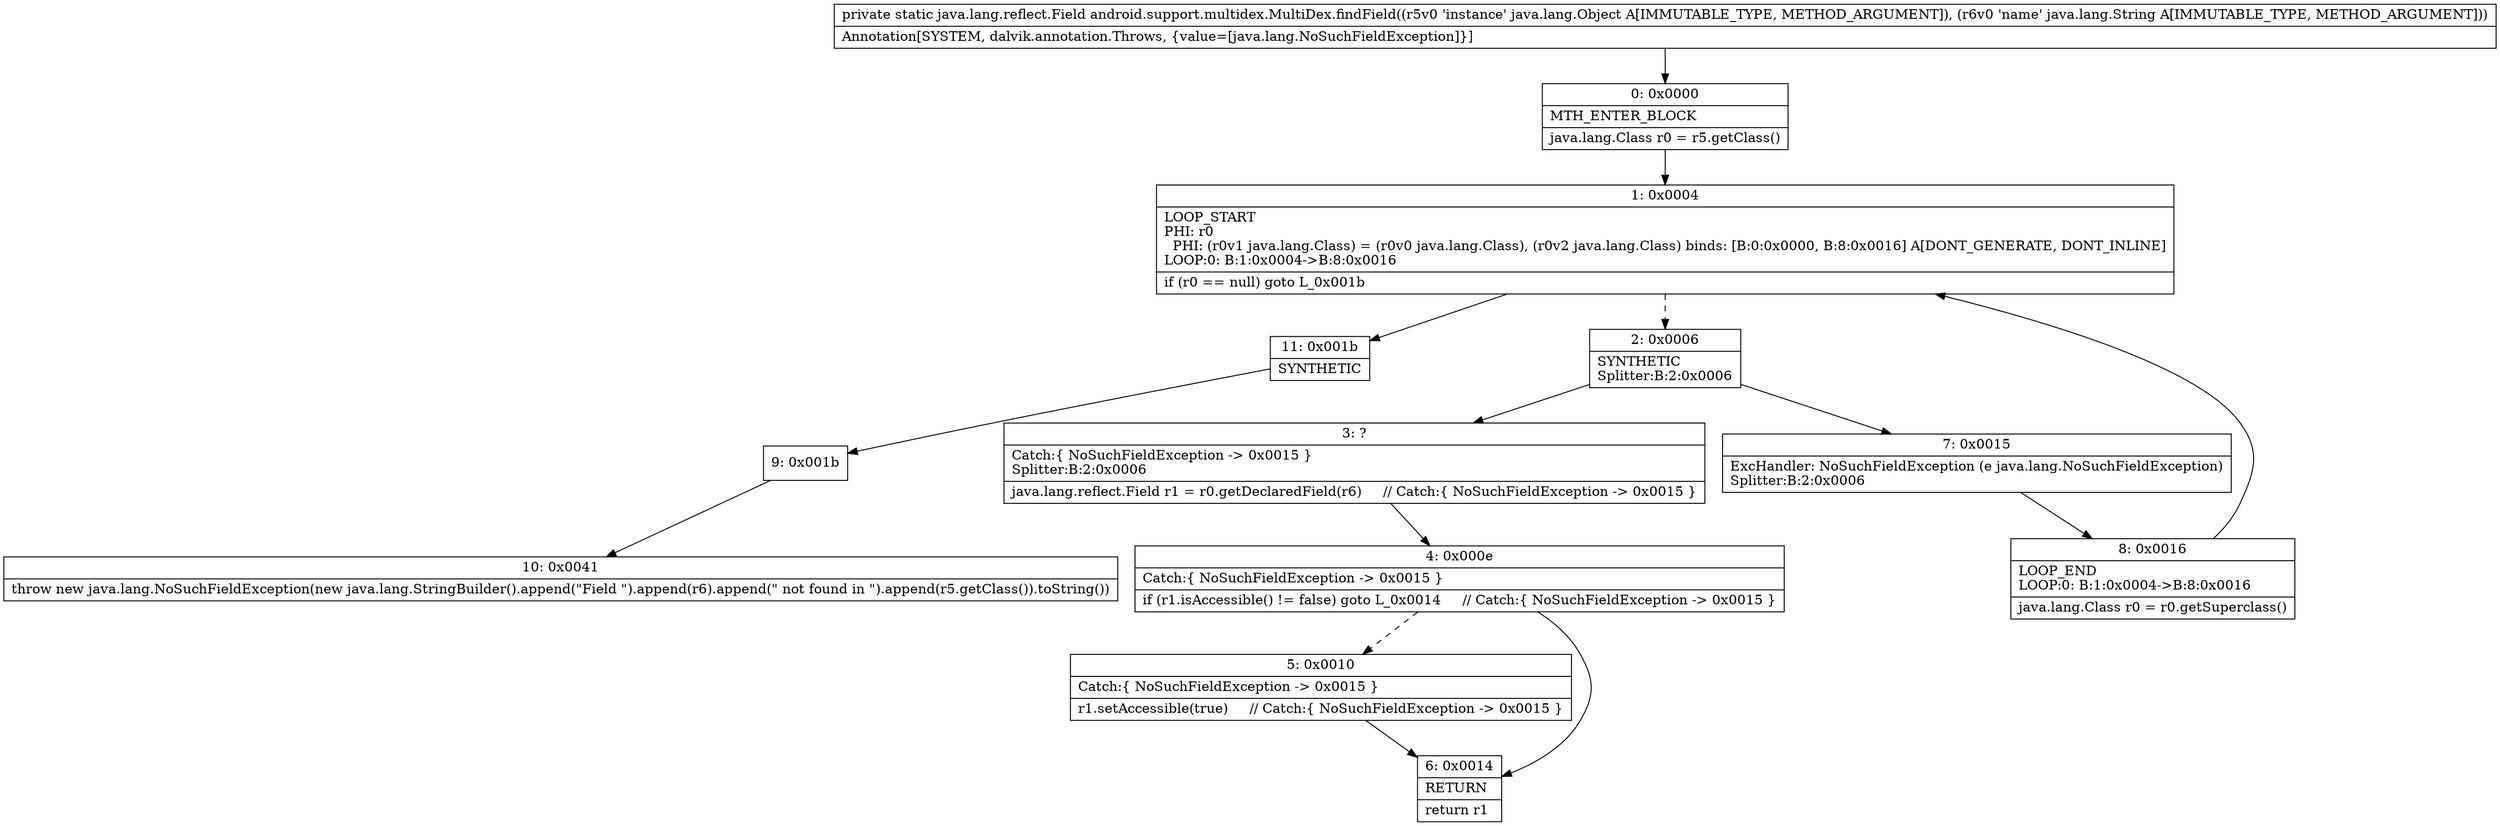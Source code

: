 digraph "CFG forandroid.support.multidex.MultiDex.findField(Ljava\/lang\/Object;Ljava\/lang\/String;)Ljava\/lang\/reflect\/Field;" {
Node_0 [shape=record,label="{0\:\ 0x0000|MTH_ENTER_BLOCK\l|java.lang.Class r0 = r5.getClass()\l}"];
Node_1 [shape=record,label="{1\:\ 0x0004|LOOP_START\lPHI: r0 \l  PHI: (r0v1 java.lang.Class) = (r0v0 java.lang.Class), (r0v2 java.lang.Class) binds: [B:0:0x0000, B:8:0x0016] A[DONT_GENERATE, DONT_INLINE]\lLOOP:0: B:1:0x0004\-\>B:8:0x0016\l|if (r0 == null) goto L_0x001b\l}"];
Node_2 [shape=record,label="{2\:\ 0x0006|SYNTHETIC\lSplitter:B:2:0x0006\l}"];
Node_3 [shape=record,label="{3\:\ ?|Catch:\{ NoSuchFieldException \-\> 0x0015 \}\lSplitter:B:2:0x0006\l|java.lang.reflect.Field r1 = r0.getDeclaredField(r6)     \/\/ Catch:\{ NoSuchFieldException \-\> 0x0015 \}\l}"];
Node_4 [shape=record,label="{4\:\ 0x000e|Catch:\{ NoSuchFieldException \-\> 0x0015 \}\l|if (r1.isAccessible() != false) goto L_0x0014     \/\/ Catch:\{ NoSuchFieldException \-\> 0x0015 \}\l}"];
Node_5 [shape=record,label="{5\:\ 0x0010|Catch:\{ NoSuchFieldException \-\> 0x0015 \}\l|r1.setAccessible(true)     \/\/ Catch:\{ NoSuchFieldException \-\> 0x0015 \}\l}"];
Node_6 [shape=record,label="{6\:\ 0x0014|RETURN\l|return r1\l}"];
Node_7 [shape=record,label="{7\:\ 0x0015|ExcHandler: NoSuchFieldException (e java.lang.NoSuchFieldException)\lSplitter:B:2:0x0006\l}"];
Node_8 [shape=record,label="{8\:\ 0x0016|LOOP_END\lLOOP:0: B:1:0x0004\-\>B:8:0x0016\l|java.lang.Class r0 = r0.getSuperclass()\l}"];
Node_9 [shape=record,label="{9\:\ 0x001b}"];
Node_10 [shape=record,label="{10\:\ 0x0041|throw new java.lang.NoSuchFieldException(new java.lang.StringBuilder().append(\"Field \").append(r6).append(\" not found in \").append(r5.getClass()).toString())\l}"];
Node_11 [shape=record,label="{11\:\ 0x001b|SYNTHETIC\l}"];
MethodNode[shape=record,label="{private static java.lang.reflect.Field android.support.multidex.MultiDex.findField((r5v0 'instance' java.lang.Object A[IMMUTABLE_TYPE, METHOD_ARGUMENT]), (r6v0 'name' java.lang.String A[IMMUTABLE_TYPE, METHOD_ARGUMENT]))  | Annotation[SYSTEM, dalvik.annotation.Throws, \{value=[java.lang.NoSuchFieldException]\}]\l}"];
MethodNode -> Node_0;
Node_0 -> Node_1;
Node_1 -> Node_2[style=dashed];
Node_1 -> Node_11;
Node_2 -> Node_3;
Node_2 -> Node_7;
Node_3 -> Node_4;
Node_4 -> Node_5[style=dashed];
Node_4 -> Node_6;
Node_5 -> Node_6;
Node_7 -> Node_8;
Node_8 -> Node_1;
Node_9 -> Node_10;
Node_11 -> Node_9;
}


